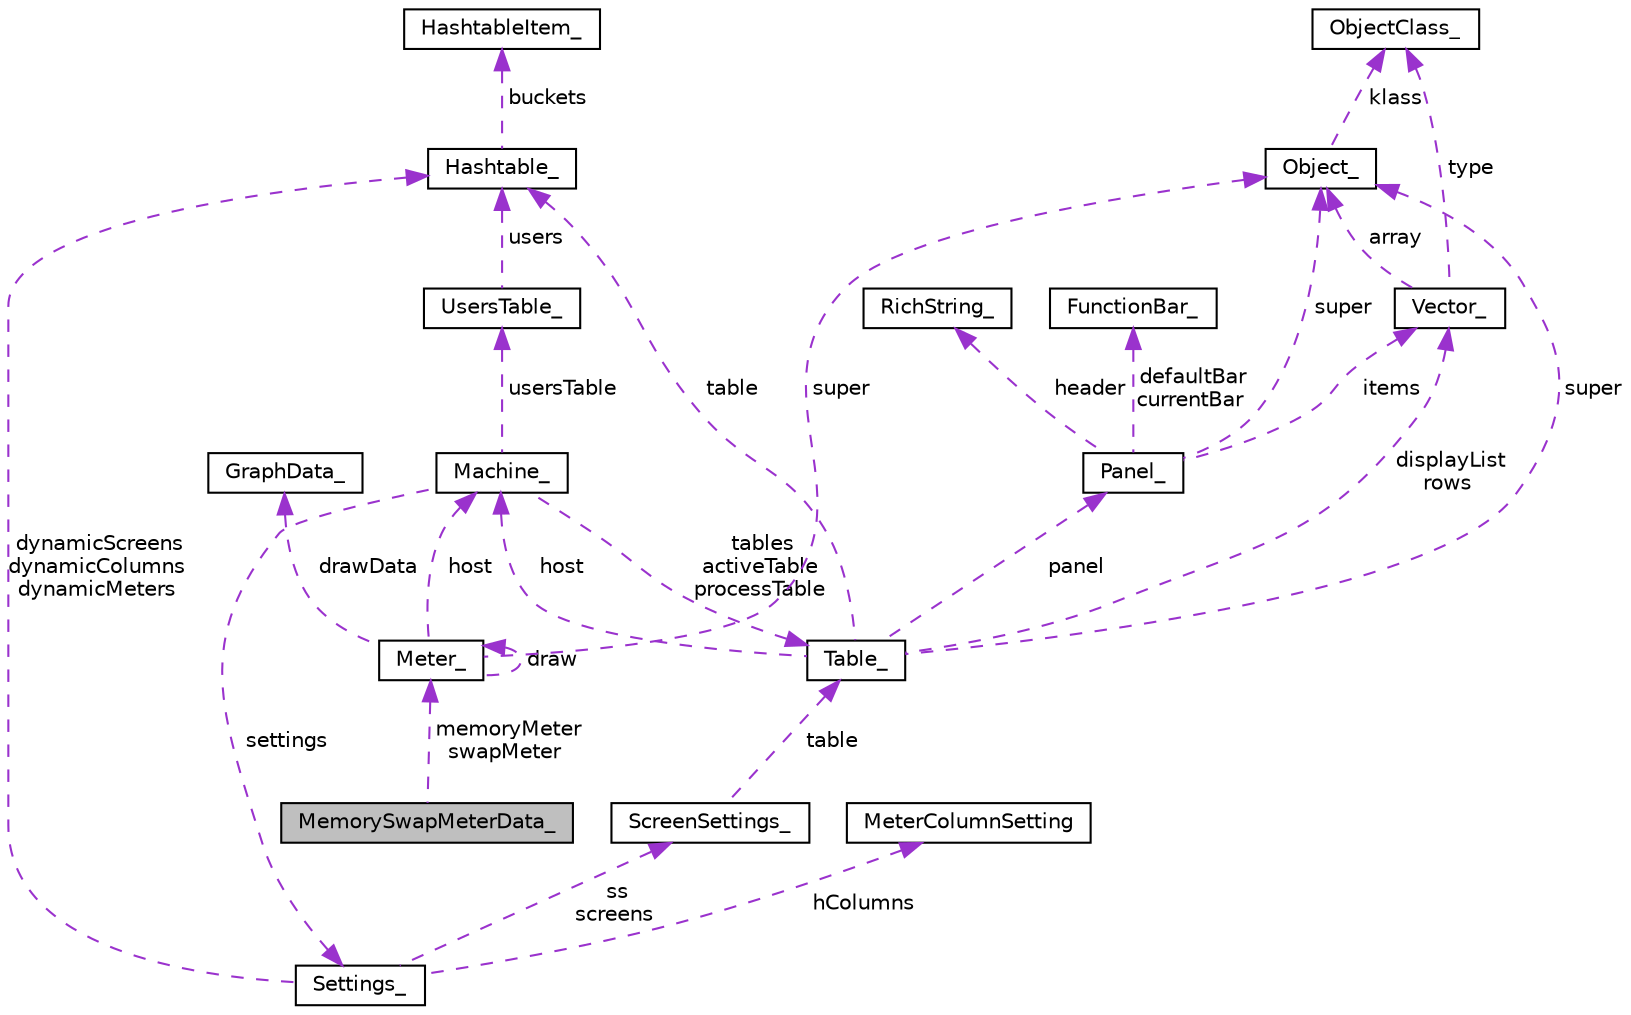 digraph "MemorySwapMeterData_"
{
  edge [fontname="Helvetica",fontsize="10",labelfontname="Helvetica",labelfontsize="10"];
  node [fontname="Helvetica",fontsize="10",shape=record];
  Node1 [label="MemorySwapMeterData_",height=0.2,width=0.4,color="black", fillcolor="grey75", style="filled", fontcolor="black"];
  Node2 -> Node1 [dir="back",color="darkorchid3",fontsize="10",style="dashed",label=" memoryMeter\nswapMeter" ,fontname="Helvetica"];
  Node2 [label="Meter_",height=0.2,width=0.4,color="black", fillcolor="white", style="filled",URL="$structMeter__.html"];
  Node3 -> Node2 [dir="back",color="darkorchid3",fontsize="10",style="dashed",label=" host" ,fontname="Helvetica"];
  Node3 [label="Machine_",height=0.2,width=0.4,color="black", fillcolor="white", style="filled",URL="$structMachine__.html"];
  Node4 -> Node3 [dir="back",color="darkorchid3",fontsize="10",style="dashed",label=" tables\nactiveTable\nprocessTable" ,fontname="Helvetica"];
  Node4 [label="Table_",height=0.2,width=0.4,color="black", fillcolor="white", style="filled",URL="$structTable__.html"];
  Node5 -> Node4 [dir="back",color="darkorchid3",fontsize="10",style="dashed",label=" displayList\nrows" ,fontname="Helvetica"];
  Node5 [label="Vector_",height=0.2,width=0.4,color="black", fillcolor="white", style="filled",URL="$structVector__.html"];
  Node6 -> Node5 [dir="back",color="darkorchid3",fontsize="10",style="dashed",label=" type" ,fontname="Helvetica"];
  Node6 [label="ObjectClass_",height=0.2,width=0.4,color="black", fillcolor="white", style="filled",URL="$structObjectClass__.html"];
  Node7 -> Node5 [dir="back",color="darkorchid3",fontsize="10",style="dashed",label=" array" ,fontname="Helvetica"];
  Node7 [label="Object_",height=0.2,width=0.4,color="black", fillcolor="white", style="filled",URL="$structObject__.html"];
  Node6 -> Node7 [dir="back",color="darkorchid3",fontsize="10",style="dashed",label=" klass" ,fontname="Helvetica"];
  Node3 -> Node4 [dir="back",color="darkorchid3",fontsize="10",style="dashed",label=" host" ,fontname="Helvetica"];
  Node8 -> Node4 [dir="back",color="darkorchid3",fontsize="10",style="dashed",label=" table" ,fontname="Helvetica"];
  Node8 [label="Hashtable_",height=0.2,width=0.4,color="black", fillcolor="white", style="filled",URL="$structHashtable__.html"];
  Node9 -> Node8 [dir="back",color="darkorchid3",fontsize="10",style="dashed",label=" buckets" ,fontname="Helvetica"];
  Node9 [label="HashtableItem_",height=0.2,width=0.4,color="black", fillcolor="white", style="filled",URL="$structHashtableItem__.html"];
  Node10 -> Node4 [dir="back",color="darkorchid3",fontsize="10",style="dashed",label=" panel" ,fontname="Helvetica"];
  Node10 [label="Panel_",height=0.2,width=0.4,color="black", fillcolor="white", style="filled",URL="$structPanel__.html"];
  Node5 -> Node10 [dir="back",color="darkorchid3",fontsize="10",style="dashed",label=" items" ,fontname="Helvetica"];
  Node11 -> Node10 [dir="back",color="darkorchid3",fontsize="10",style="dashed",label=" header" ,fontname="Helvetica"];
  Node11 [label="RichString_",height=0.2,width=0.4,color="black", fillcolor="white", style="filled",URL="$structRichString__.html"];
  Node12 -> Node10 [dir="back",color="darkorchid3",fontsize="10",style="dashed",label=" defaultBar\ncurrentBar" ,fontname="Helvetica"];
  Node12 [label="FunctionBar_",height=0.2,width=0.4,color="black", fillcolor="white", style="filled",URL="$structFunctionBar__.html"];
  Node7 -> Node10 [dir="back",color="darkorchid3",fontsize="10",style="dashed",label=" super" ,fontname="Helvetica"];
  Node7 -> Node4 [dir="back",color="darkorchid3",fontsize="10",style="dashed",label=" super" ,fontname="Helvetica"];
  Node13 -> Node3 [dir="back",color="darkorchid3",fontsize="10",style="dashed",label=" settings" ,fontname="Helvetica"];
  Node13 [label="Settings_",height=0.2,width=0.4,color="black", fillcolor="white", style="filled",URL="$structSettings__.html"];
  Node14 -> Node13 [dir="back",color="darkorchid3",fontsize="10",style="dashed",label=" ss\nscreens" ,fontname="Helvetica"];
  Node14 [label="ScreenSettings_",height=0.2,width=0.4,color="black", fillcolor="white", style="filled",URL="$structScreenSettings__.html"];
  Node4 -> Node14 [dir="back",color="darkorchid3",fontsize="10",style="dashed",label=" table" ,fontname="Helvetica"];
  Node8 -> Node13 [dir="back",color="darkorchid3",fontsize="10",style="dashed",label=" dynamicScreens\ndynamicColumns\ndynamicMeters" ,fontname="Helvetica"];
  Node15 -> Node13 [dir="back",color="darkorchid3",fontsize="10",style="dashed",label=" hColumns" ,fontname="Helvetica"];
  Node15 [label="MeterColumnSetting",height=0.2,width=0.4,color="black", fillcolor="white", style="filled",URL="$structMeterColumnSetting.html"];
  Node16 -> Node3 [dir="back",color="darkorchid3",fontsize="10",style="dashed",label=" usersTable" ,fontname="Helvetica"];
  Node16 [label="UsersTable_",height=0.2,width=0.4,color="black", fillcolor="white", style="filled",URL="$structUsersTable__.html"];
  Node8 -> Node16 [dir="back",color="darkorchid3",fontsize="10",style="dashed",label=" users" ,fontname="Helvetica"];
  Node17 -> Node2 [dir="back",color="darkorchid3",fontsize="10",style="dashed",label=" drawData" ,fontname="Helvetica"];
  Node17 [label="GraphData_",height=0.2,width=0.4,color="black", fillcolor="white", style="filled",URL="$structGraphData__.html"];
  Node2 -> Node2 [dir="back",color="darkorchid3",fontsize="10",style="dashed",label=" draw" ,fontname="Helvetica"];
  Node7 -> Node2 [dir="back",color="darkorchid3",fontsize="10",style="dashed",label=" super" ,fontname="Helvetica"];
}
